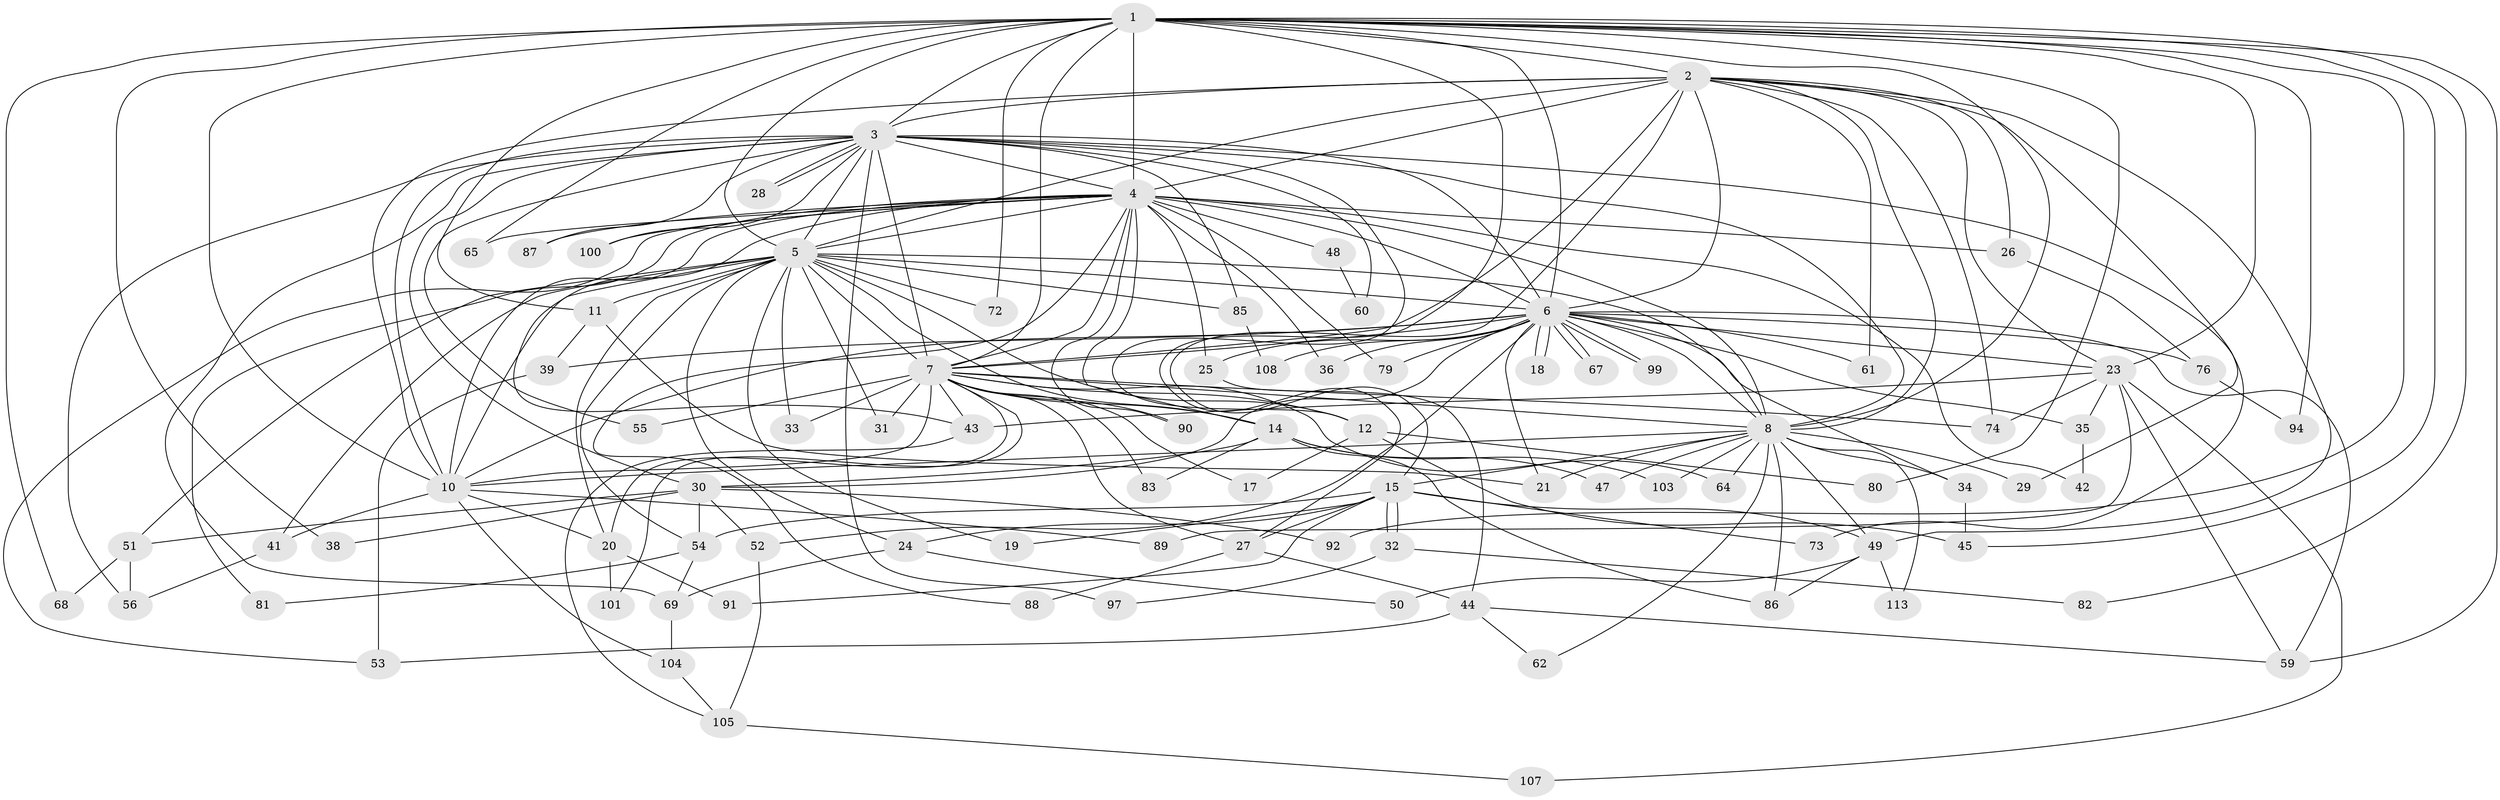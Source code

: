 // original degree distribution, {25: 0.008849557522123894, 16: 0.008849557522123894, 23: 0.008849557522123894, 17: 0.008849557522123894, 21: 0.017699115044247787, 29: 0.008849557522123894, 22: 0.008849557522123894, 18: 0.008849557522123894, 14: 0.008849557522123894, 5: 0.04424778761061947, 6: 0.017699115044247787, 2: 0.5398230088495575, 9: 0.017699115044247787, 12: 0.008849557522123894, 3: 0.22123893805309736, 4: 0.05309734513274336, 8: 0.008849557522123894}
// Generated by graph-tools (version 1.1) at 2025/10/02/27/25 16:10:57]
// undirected, 86 vertices, 208 edges
graph export_dot {
graph [start="1"]
  node [color=gray90,style=filled];
  1 [super="+13"];
  2 [super="+16"];
  3 [super="+58"];
  4 [super="+9"];
  5 [super="+37"];
  6 [super="+96"];
  7 [super="+40"];
  8 [super="+22"];
  10 [super="+98"];
  11 [super="+57"];
  12 [super="+70"];
  14 [super="+102"];
  15 [super="+77"];
  17;
  18;
  19;
  20 [super="+66"];
  21;
  23 [super="+110"];
  24;
  25;
  26;
  27 [super="+46"];
  28;
  29;
  30 [super="+109"];
  31;
  32;
  33;
  34;
  35;
  36;
  38;
  39;
  41;
  42;
  43 [super="+78"];
  44;
  45 [super="+112"];
  47;
  48;
  49 [super="+111"];
  50;
  51 [super="+63"];
  52;
  53 [super="+71"];
  54;
  55;
  56;
  59 [super="+95"];
  60;
  61;
  62;
  64;
  65;
  67;
  68;
  69 [super="+75"];
  72;
  73;
  74 [super="+84"];
  76;
  79;
  80;
  81;
  82;
  83;
  85;
  86 [super="+93"];
  87;
  88;
  89;
  90;
  91;
  92;
  94;
  97;
  99;
  100;
  101;
  103;
  104;
  105 [super="+106"];
  107;
  108;
  113;
  1 -- 2;
  1 -- 3;
  1 -- 4 [weight=2];
  1 -- 5 [weight=2];
  1 -- 6;
  1 -- 7;
  1 -- 8 [weight=2];
  1 -- 10;
  1 -- 11 [weight=2];
  1 -- 23;
  1 -- 27;
  1 -- 38;
  1 -- 45;
  1 -- 59;
  1 -- 65;
  1 -- 68;
  1 -- 72;
  1 -- 80;
  1 -- 82;
  1 -- 92;
  1 -- 94;
  2 -- 3;
  2 -- 4 [weight=2];
  2 -- 5;
  2 -- 6;
  2 -- 7;
  2 -- 8;
  2 -- 10;
  2 -- 15 [weight=2];
  2 -- 23;
  2 -- 26;
  2 -- 29;
  2 -- 49;
  2 -- 61;
  2 -- 74;
  3 -- 4 [weight=2];
  3 -- 5;
  3 -- 6;
  3 -- 7;
  3 -- 8 [weight=2];
  3 -- 10;
  3 -- 28;
  3 -- 28;
  3 -- 55;
  3 -- 56;
  3 -- 60;
  3 -- 73;
  3 -- 85;
  3 -- 87;
  3 -- 97;
  3 -- 100;
  3 -- 12;
  3 -- 69;
  3 -- 30;
  4 -- 5 [weight=2];
  4 -- 6 [weight=2];
  4 -- 7 [weight=2];
  4 -- 8 [weight=2];
  4 -- 10 [weight=2];
  4 -- 14 [weight=2];
  4 -- 26;
  4 -- 36;
  4 -- 65;
  4 -- 87;
  4 -- 100;
  4 -- 53;
  4 -- 42;
  4 -- 43;
  4 -- 79;
  4 -- 48;
  4 -- 81;
  4 -- 88;
  4 -- 25;
  4 -- 90;
  5 -- 6;
  5 -- 7;
  5 -- 8;
  5 -- 10;
  5 -- 11;
  5 -- 12;
  5 -- 14;
  5 -- 19;
  5 -- 20;
  5 -- 24;
  5 -- 31;
  5 -- 33;
  5 -- 41;
  5 -- 54;
  5 -- 85;
  5 -- 72;
  5 -- 51;
  6 -- 7;
  6 -- 8;
  6 -- 10 [weight=2];
  6 -- 18;
  6 -- 18;
  6 -- 21;
  6 -- 25;
  6 -- 30;
  6 -- 34;
  6 -- 35;
  6 -- 36;
  6 -- 39;
  6 -- 52;
  6 -- 61;
  6 -- 67;
  6 -- 67;
  6 -- 76;
  6 -- 79;
  6 -- 99;
  6 -- 99;
  6 -- 108;
  6 -- 59;
  6 -- 23;
  7 -- 8;
  7 -- 10;
  7 -- 12;
  7 -- 17;
  7 -- 20;
  7 -- 31;
  7 -- 33;
  7 -- 43;
  7 -- 55;
  7 -- 64;
  7 -- 83;
  7 -- 90;
  7 -- 101;
  7 -- 14;
  7 -- 27;
  7 -- 74;
  8 -- 10;
  8 -- 15;
  8 -- 21;
  8 -- 34;
  8 -- 47;
  8 -- 62;
  8 -- 64;
  8 -- 103;
  8 -- 113;
  8 -- 29;
  8 -- 86;
  8 -- 49;
  10 -- 41;
  10 -- 89;
  10 -- 104;
  10 -- 20;
  11 -- 39;
  11 -- 21;
  12 -- 17;
  12 -- 80;
  12 -- 45;
  14 -- 30;
  14 -- 47;
  14 -- 83;
  14 -- 86;
  14 -- 103;
  15 -- 19;
  15 -- 24;
  15 -- 27;
  15 -- 32;
  15 -- 32;
  15 -- 49;
  15 -- 73;
  15 -- 91;
  15 -- 54;
  20 -- 91;
  20 -- 101;
  23 -- 35;
  23 -- 43;
  23 -- 74;
  23 -- 89;
  23 -- 107;
  23 -- 59;
  24 -- 50;
  24 -- 69;
  25 -- 44;
  26 -- 76;
  27 -- 44;
  27 -- 88;
  30 -- 38;
  30 -- 51;
  30 -- 52;
  30 -- 54;
  30 -- 92;
  32 -- 82;
  32 -- 97;
  34 -- 45;
  35 -- 42;
  39 -- 53;
  41 -- 56;
  43 -- 105;
  44 -- 53;
  44 -- 59;
  44 -- 62;
  48 -- 60;
  49 -- 50;
  49 -- 86;
  49 -- 113;
  51 -- 56;
  51 -- 68;
  52 -- 105;
  54 -- 69;
  54 -- 81;
  69 -- 104;
  76 -- 94;
  85 -- 108;
  104 -- 105;
  105 -- 107;
}

